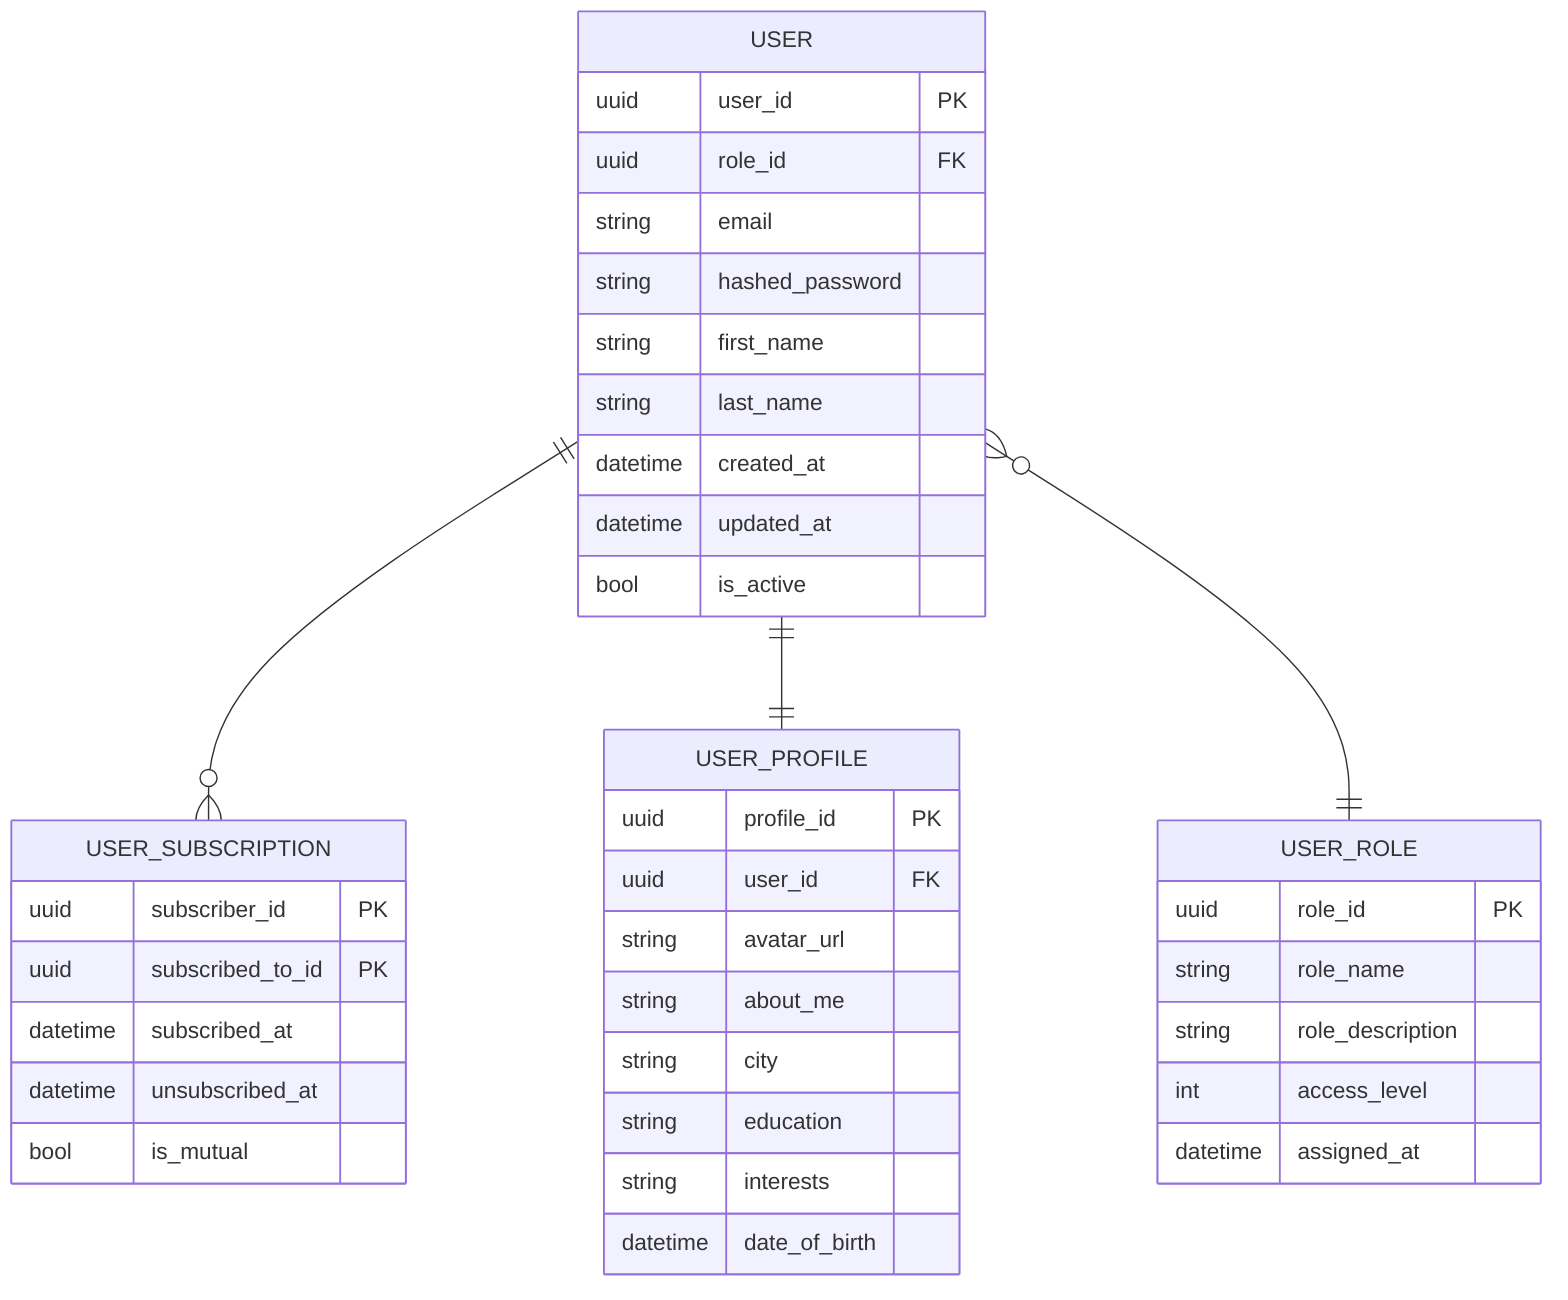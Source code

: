erDiagram
  USER {
    uuid user_id PK
    uuid role_id FK
    string email
    string hashed_password
    string first_name
    string last_name
    datetime created_at
    datetime updated_at
    bool is_active
  }


  USER_SUBSCRIPTION {
    uuid subscriber_id PK
    uuid subscribed_to_id PK
    datetime subscribed_at
    datetime unsubscribed_at
    bool is_mutual
  }

  USER_PROFILE {
    uuid profile_id PK
    uuid user_id FK
    string avatar_url
    string about_me
    string city
    string education
    string interests
    datetime date_of_birth
  }

  USER_ROLE {
    uuid role_id PK
    string role_name
    string role_description
    int access_level
    datetime assigned_at
  }

  USER ||--o{ USER_SUBSCRIPTION : ""
  USER ||--|| USER_PROFILE : ""
  USER }o--|| USER_ROLE : ""